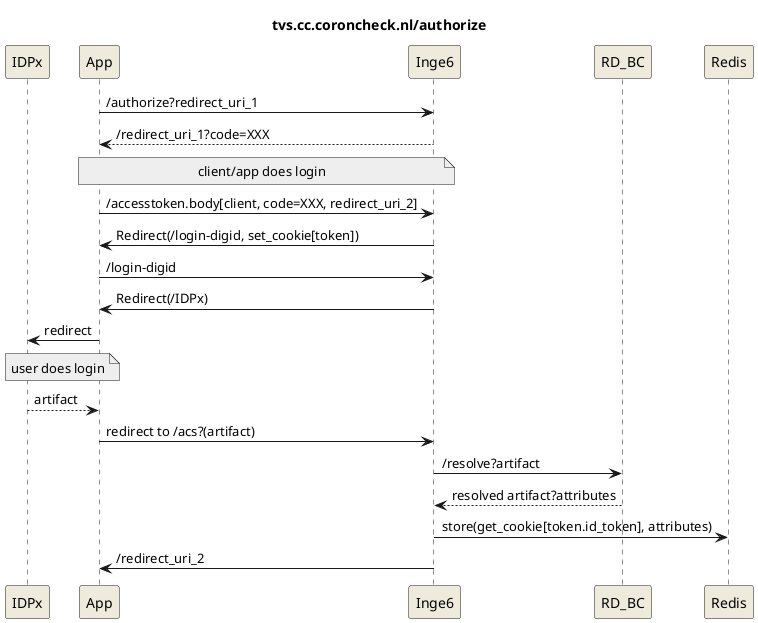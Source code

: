 @startuml
title tvs.cc.coroncheck.nl/authorize

skinparam backgroundColor white
skinparam participantBackgroundColor #EEEBDC
skinparam noteBackgroundColor #EEE

participant IDPx
participant App

App->Inge6:/authorize?redirect_uri_1
App<--Inge6:/redirect_uri_1?code=XXX

note over App, Inge6:client/app does login
App->Inge6:/accesstoken.body[client, code=XXX, redirect_uri_2]

Inge6->App:Redirect(/login-digid, set_cookie[token])
App->Inge6:/login-digid
Inge6->App:Redirect(/IDPx)

App->IDPx:redirect
note over App, IDPx:user does login
IDPx-->App:artifact
App->Inge6:redirect to /acs?(artifact)

Inge6->RD_BC:/resolve?artifact
Inge6<--RD_BC:resolved artifact?attributes

Inge6->Redis:store(get_cookie[token.id_token], attributes)
Inge6->App:/redirect_uri_2
@enduml